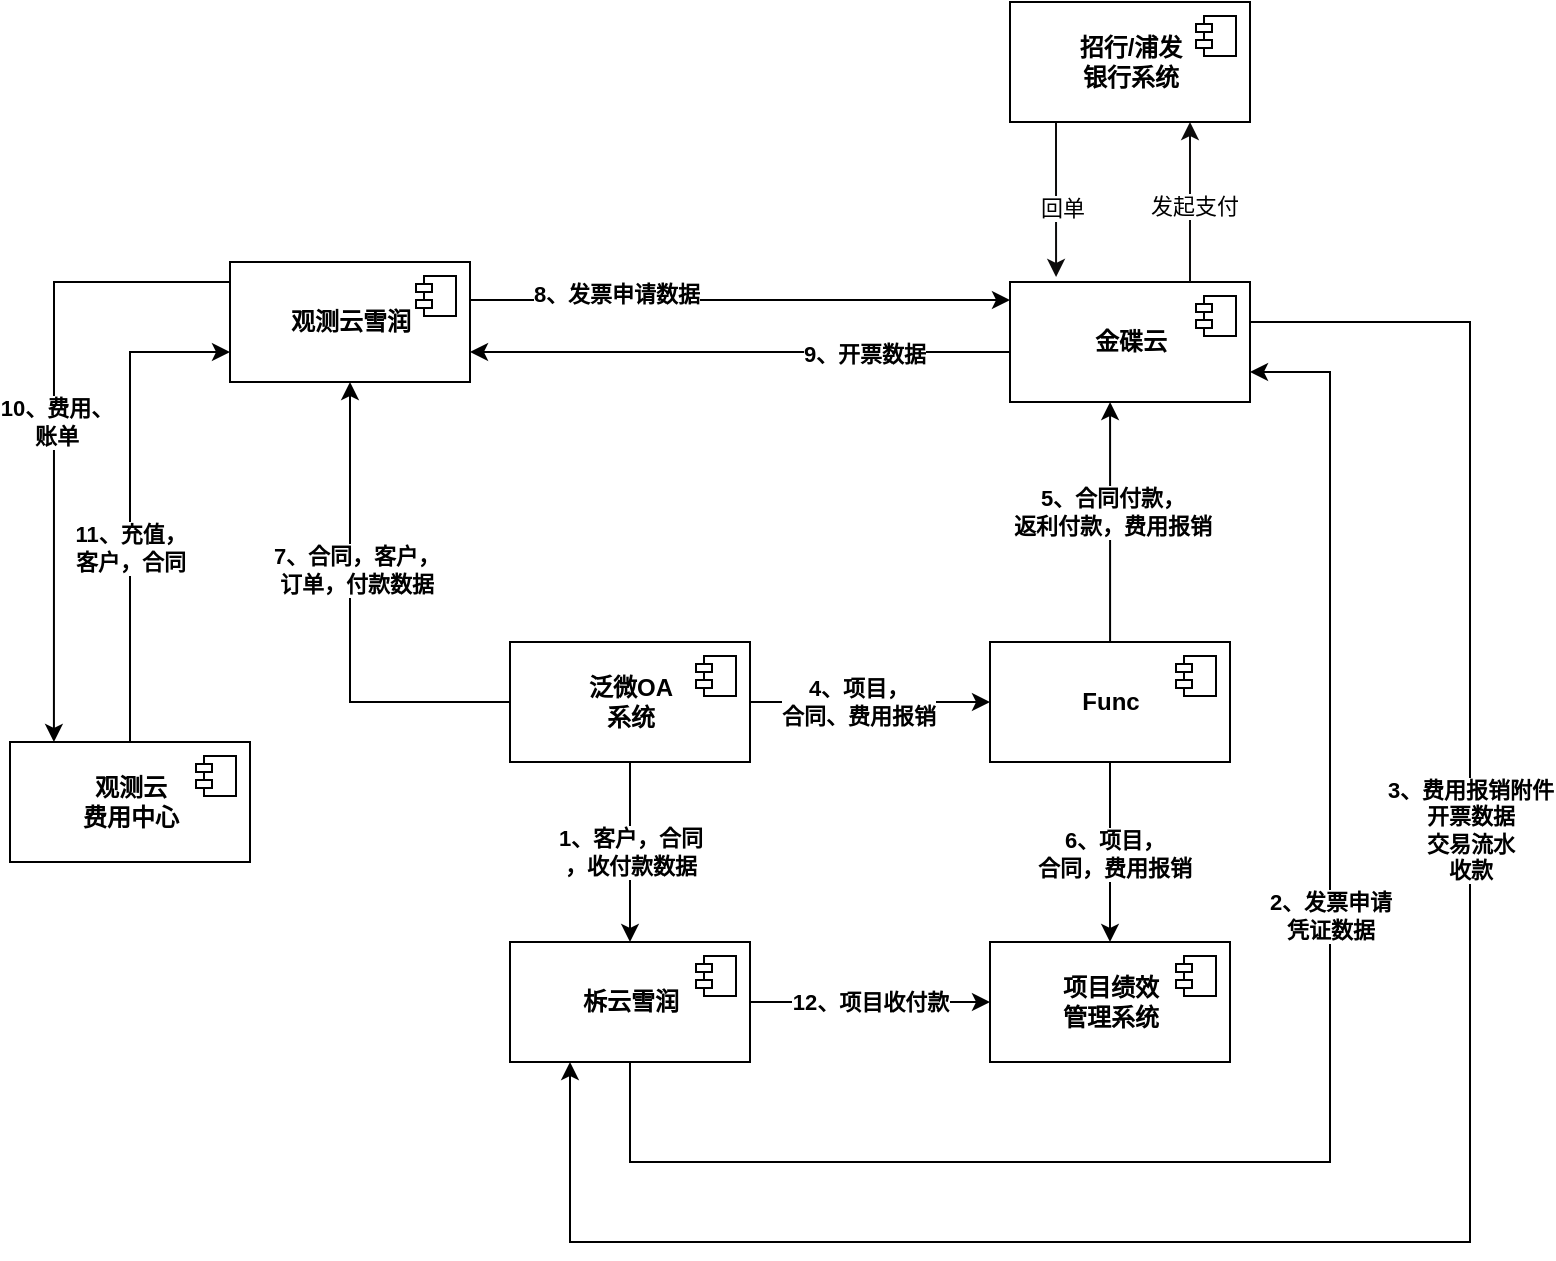 <mxfile version="21.1.8" type="github" pages="4">
  <diagram id="Sbrhr5Nw-g5cpGmvwB3p" name="业务系统关系图">
    <mxGraphModel dx="1194" dy="766" grid="1" gridSize="10" guides="1" tooltips="1" connect="1" arrows="1" fold="1" page="1" pageScale="1" pageWidth="827" pageHeight="1169" math="0" shadow="0">
      <root>
        <mxCell id="0" />
        <mxCell id="1" parent="0" />
        <mxCell id="gfrltF1nbwiZupKbOsQj-58" value="1、客户，合同&lt;br style=&quot;border-color: var(--border-color);&quot;&gt;，收付款数据" style="edgeStyle=orthogonalEdgeStyle;rounded=0;orthogonalLoop=1;jettySize=auto;html=1;entryX=0.5;entryY=0;entryDx=0;entryDy=0;fontStyle=1" parent="1" source="gfrltF1nbwiZupKbOsQj-3" target="gfrltF1nbwiZupKbOsQj-25" edge="1">
          <mxGeometry relative="1" as="geometry">
            <mxPoint as="offset" />
          </mxGeometry>
        </mxCell>
        <mxCell id="gfrltF1nbwiZupKbOsQj-59" style="edgeStyle=orthogonalEdgeStyle;rounded=0;orthogonalLoop=1;jettySize=auto;html=1;entryX=0;entryY=0.5;entryDx=0;entryDy=0;fontStyle=1" parent="1" source="gfrltF1nbwiZupKbOsQj-3" target="gfrltF1nbwiZupKbOsQj-38" edge="1">
          <mxGeometry relative="1" as="geometry" />
        </mxCell>
        <mxCell id="gfrltF1nbwiZupKbOsQj-60" value="4、项目，&lt;br&gt;合同、费用报销" style="edgeLabel;html=1;align=center;verticalAlign=middle;resizable=0;points=[];fontStyle=1" parent="gfrltF1nbwiZupKbOsQj-59" vertex="1" connectable="0">
          <mxGeometry x="-0.345" y="1" relative="1" as="geometry">
            <mxPoint x="14" y="1" as="offset" />
          </mxGeometry>
        </mxCell>
        <mxCell id="gfrltF1nbwiZupKbOsQj-62" style="edgeStyle=orthogonalEdgeStyle;rounded=0;orthogonalLoop=1;jettySize=auto;html=1;fontStyle=1" parent="1" source="gfrltF1nbwiZupKbOsQj-3" target="gfrltF1nbwiZupKbOsQj-7" edge="1">
          <mxGeometry relative="1" as="geometry" />
        </mxCell>
        <mxCell id="gfrltF1nbwiZupKbOsQj-63" value="7、合同，客户，&lt;br&gt;订单，付款数据" style="edgeLabel;html=1;align=center;verticalAlign=middle;resizable=0;points=[];fontStyle=1" parent="gfrltF1nbwiZupKbOsQj-62" vertex="1" connectable="0">
          <mxGeometry x="0.215" y="-3" relative="1" as="geometry">
            <mxPoint as="offset" />
          </mxGeometry>
        </mxCell>
        <mxCell id="gfrltF1nbwiZupKbOsQj-3" value="泛微OA&lt;br&gt;系统" style="html=1;dropTarget=0;fontStyle=1" parent="1" vertex="1">
          <mxGeometry x="270" y="770" width="120" height="60" as="geometry" />
        </mxCell>
        <mxCell id="gfrltF1nbwiZupKbOsQj-4" value="" style="shape=module;jettyWidth=8;jettyHeight=4;fontStyle=1" parent="gfrltF1nbwiZupKbOsQj-3" vertex="1">
          <mxGeometry x="1" width="20" height="20" relative="1" as="geometry">
            <mxPoint x="-27" y="7" as="offset" />
          </mxGeometry>
        </mxCell>
        <mxCell id="gfrltF1nbwiZupKbOsQj-50" style="edgeStyle=orthogonalEdgeStyle;rounded=0;orthogonalLoop=1;jettySize=auto;html=1;entryX=0;entryY=0.15;entryDx=0;entryDy=0;entryPerimeter=0;fontStyle=1" parent="1" source="gfrltF1nbwiZupKbOsQj-7" target="gfrltF1nbwiZupKbOsQj-28" edge="1">
          <mxGeometry relative="1" as="geometry">
            <Array as="points">
              <mxPoint x="320" y="599" />
              <mxPoint x="320" y="599" />
            </Array>
          </mxGeometry>
        </mxCell>
        <mxCell id="gfrltF1nbwiZupKbOsQj-51" value="8、发票申请数据" style="edgeLabel;html=1;align=center;verticalAlign=middle;resizable=0;points=[];fontStyle=1" parent="gfrltF1nbwiZupKbOsQj-50" vertex="1" connectable="0">
          <mxGeometry x="-0.458" y="3" relative="1" as="geometry">
            <mxPoint as="offset" />
          </mxGeometry>
        </mxCell>
        <mxCell id="gfrltF1nbwiZupKbOsQj-77" style="edgeStyle=orthogonalEdgeStyle;rounded=0;orthogonalLoop=1;jettySize=auto;html=1;entryX=0.183;entryY=0;entryDx=0;entryDy=0;entryPerimeter=0;fontStyle=1" parent="1" source="gfrltF1nbwiZupKbOsQj-7" target="gfrltF1nbwiZupKbOsQj-21" edge="1">
          <mxGeometry relative="1" as="geometry">
            <Array as="points">
              <mxPoint x="42" y="590" />
            </Array>
          </mxGeometry>
        </mxCell>
        <mxCell id="gfrltF1nbwiZupKbOsQj-78" value="10、费用、&lt;br&gt;账单" style="edgeLabel;html=1;align=center;verticalAlign=middle;resizable=0;points=[];fontStyle=1" parent="gfrltF1nbwiZupKbOsQj-77" vertex="1" connectable="0">
          <mxGeometry x="-0.008" y="1" relative="1" as="geometry">
            <mxPoint as="offset" />
          </mxGeometry>
        </mxCell>
        <mxCell id="gfrltF1nbwiZupKbOsQj-7" value="观测云雪润" style="html=1;dropTarget=0;fontStyle=1" parent="1" vertex="1">
          <mxGeometry x="130" y="580" width="120" height="60" as="geometry" />
        </mxCell>
        <mxCell id="gfrltF1nbwiZupKbOsQj-8" value="" style="shape=module;jettyWidth=8;jettyHeight=4;fontStyle=1" parent="gfrltF1nbwiZupKbOsQj-7" vertex="1">
          <mxGeometry x="1" width="20" height="20" relative="1" as="geometry">
            <mxPoint x="-27" y="7" as="offset" />
          </mxGeometry>
        </mxCell>
        <mxCell id="gfrltF1nbwiZupKbOsQj-12" value="项目绩效&lt;br&gt;管理系统" style="html=1;dropTarget=0;fontStyle=1" parent="1" vertex="1">
          <mxGeometry x="510" y="920" width="120" height="60" as="geometry" />
        </mxCell>
        <mxCell id="gfrltF1nbwiZupKbOsQj-13" value="" style="shape=module;jettyWidth=8;jettyHeight=4;fontStyle=1" parent="gfrltF1nbwiZupKbOsQj-12" vertex="1">
          <mxGeometry x="1" width="20" height="20" relative="1" as="geometry">
            <mxPoint x="-27" y="7" as="offset" />
          </mxGeometry>
        </mxCell>
        <mxCell id="gfrltF1nbwiZupKbOsQj-75" style="edgeStyle=orthogonalEdgeStyle;rounded=0;orthogonalLoop=1;jettySize=auto;html=1;entryX=0;entryY=0.75;entryDx=0;entryDy=0;fontStyle=1" parent="1" source="gfrltF1nbwiZupKbOsQj-21" target="gfrltF1nbwiZupKbOsQj-7" edge="1">
          <mxGeometry relative="1" as="geometry" />
        </mxCell>
        <mxCell id="gfrltF1nbwiZupKbOsQj-76" value="11、充值，&lt;br&gt;客户，合同" style="edgeLabel;html=1;align=center;verticalAlign=middle;resizable=0;points=[];fontStyle=1" parent="gfrltF1nbwiZupKbOsQj-75" vertex="1" connectable="0">
          <mxGeometry x="-0.208" relative="1" as="geometry">
            <mxPoint as="offset" />
          </mxGeometry>
        </mxCell>
        <mxCell id="gfrltF1nbwiZupKbOsQj-21" value="观测云&lt;br&gt;费用中心" style="html=1;dropTarget=0;fontStyle=1" parent="1" vertex="1">
          <mxGeometry x="20" y="820" width="120" height="60" as="geometry" />
        </mxCell>
        <mxCell id="gfrltF1nbwiZupKbOsQj-22" value="" style="shape=module;jettyWidth=8;jettyHeight=4;fontStyle=1" parent="gfrltF1nbwiZupKbOsQj-21" vertex="1">
          <mxGeometry x="1" width="20" height="20" relative="1" as="geometry">
            <mxPoint x="-27" y="7" as="offset" />
          </mxGeometry>
        </mxCell>
        <mxCell id="gfrltF1nbwiZupKbOsQj-69" value="2、发票申请&lt;br style=&quot;border-color: var(--border-color);&quot;&gt;凭证数据" style="edgeStyle=orthogonalEdgeStyle;rounded=0;orthogonalLoop=1;jettySize=auto;html=1;entryX=1;entryY=0.75;entryDx=0;entryDy=0;fontStyle=1" parent="1" source="gfrltF1nbwiZupKbOsQj-25" target="gfrltF1nbwiZupKbOsQj-28" edge="1">
          <mxGeometry x="0.254" relative="1" as="geometry">
            <mxPoint x="700" y="760" as="targetPoint" />
            <Array as="points">
              <mxPoint x="330" y="1030" />
              <mxPoint x="680" y="1030" />
              <mxPoint x="680" y="635" />
            </Array>
            <mxPoint as="offset" />
          </mxGeometry>
        </mxCell>
        <mxCell id="gfrltF1nbwiZupKbOsQj-79" value="12、项目收付款" style="edgeStyle=orthogonalEdgeStyle;rounded=0;orthogonalLoop=1;jettySize=auto;html=1;entryX=0;entryY=0.5;entryDx=0;entryDy=0;fontStyle=1" parent="1" source="gfrltF1nbwiZupKbOsQj-25" target="gfrltF1nbwiZupKbOsQj-12" edge="1">
          <mxGeometry relative="1" as="geometry">
            <mxPoint x="460" y="940" as="targetPoint" />
            <mxPoint as="offset" />
          </mxGeometry>
        </mxCell>
        <mxCell id="gfrltF1nbwiZupKbOsQj-25" value="柝云雪润" style="html=1;dropTarget=0;fontStyle=1" parent="1" vertex="1">
          <mxGeometry x="270" y="920" width="120" height="60" as="geometry" />
        </mxCell>
        <mxCell id="gfrltF1nbwiZupKbOsQj-26" value="" style="shape=module;jettyWidth=8;jettyHeight=4;fontStyle=1" parent="gfrltF1nbwiZupKbOsQj-25" vertex="1">
          <mxGeometry x="1" width="20" height="20" relative="1" as="geometry">
            <mxPoint x="-27" y="7" as="offset" />
          </mxGeometry>
        </mxCell>
        <mxCell id="gfrltF1nbwiZupKbOsQj-55" value="3、费用报销附件&lt;br&gt;开票数据&lt;br&gt;交易流水&lt;br&gt;收款" style="edgeStyle=orthogonalEdgeStyle;rounded=0;orthogonalLoop=1;jettySize=auto;html=1;entryX=0.25;entryY=1;entryDx=0;entryDy=0;fontStyle=1" parent="1" source="gfrltF1nbwiZupKbOsQj-28" target="gfrltF1nbwiZupKbOsQj-25" edge="1">
          <mxGeometry x="-0.344" relative="1" as="geometry">
            <Array as="points">
              <mxPoint x="750" y="610" />
              <mxPoint x="750" y="1070" />
              <mxPoint x="300" y="1070" />
            </Array>
            <mxPoint as="offset" />
          </mxGeometry>
        </mxCell>
        <mxCell id="gfrltF1nbwiZupKbOsQj-65" style="edgeStyle=orthogonalEdgeStyle;rounded=0;orthogonalLoop=1;jettySize=auto;html=1;entryX=1;entryY=0.75;entryDx=0;entryDy=0;fontStyle=1" parent="1" source="gfrltF1nbwiZupKbOsQj-28" target="gfrltF1nbwiZupKbOsQj-7" edge="1">
          <mxGeometry relative="1" as="geometry">
            <Array as="points">
              <mxPoint x="450" y="625" />
              <mxPoint x="450" y="625" />
            </Array>
          </mxGeometry>
        </mxCell>
        <mxCell id="gfrltF1nbwiZupKbOsQj-66" value="9、开票数据" style="edgeLabel;html=1;align=center;verticalAlign=middle;resizable=0;points=[];fontStyle=1" parent="gfrltF1nbwiZupKbOsQj-65" vertex="1" connectable="0">
          <mxGeometry x="-0.455" y="1" relative="1" as="geometry">
            <mxPoint as="offset" />
          </mxGeometry>
        </mxCell>
        <mxCell id="gfrltF1nbwiZupKbOsQj-28" value="金碟云" style="html=1;dropTarget=0;fontStyle=1" parent="1" vertex="1">
          <mxGeometry x="520" y="590" width="120" height="60" as="geometry" />
        </mxCell>
        <mxCell id="gfrltF1nbwiZupKbOsQj-29" value="" style="shape=module;jettyWidth=8;jettyHeight=4;fontStyle=1" parent="gfrltF1nbwiZupKbOsQj-28" vertex="1">
          <mxGeometry x="1" width="20" height="20" relative="1" as="geometry">
            <mxPoint x="-27" y="7" as="offset" />
          </mxGeometry>
        </mxCell>
        <mxCell id="gfrltF1nbwiZupKbOsQj-43" style="edgeStyle=orthogonalEdgeStyle;rounded=0;orthogonalLoop=1;jettySize=auto;html=1;entryX=0.5;entryY=0;entryDx=0;entryDy=0;fontStyle=1" parent="1" source="gfrltF1nbwiZupKbOsQj-38" target="gfrltF1nbwiZupKbOsQj-12" edge="1">
          <mxGeometry relative="1" as="geometry" />
        </mxCell>
        <mxCell id="gfrltF1nbwiZupKbOsQj-53" value="6、项目，&lt;br&gt;合同，费用报销" style="edgeLabel;html=1;align=center;verticalAlign=middle;resizable=0;points=[];fontStyle=1" parent="gfrltF1nbwiZupKbOsQj-43" vertex="1" connectable="0">
          <mxGeometry x="0.013" y="2" relative="1" as="geometry">
            <mxPoint as="offset" />
          </mxGeometry>
        </mxCell>
        <mxCell id="gfrltF1nbwiZupKbOsQj-47" style="edgeStyle=orthogonalEdgeStyle;rounded=0;orthogonalLoop=1;jettySize=auto;html=1;entryX=0.417;entryY=1;entryDx=0;entryDy=0;entryPerimeter=0;fontStyle=1" parent="1" source="gfrltF1nbwiZupKbOsQj-38" target="gfrltF1nbwiZupKbOsQj-28" edge="1">
          <mxGeometry relative="1" as="geometry" />
        </mxCell>
        <mxCell id="gfrltF1nbwiZupKbOsQj-52" value="5、合同付款，&lt;br style=&quot;border-color: var(--border-color);&quot;&gt;返利付款，费用报销" style="edgeLabel;html=1;align=center;verticalAlign=middle;resizable=0;points=[];fontStyle=1" parent="gfrltF1nbwiZupKbOsQj-47" vertex="1" connectable="0">
          <mxGeometry x="0.083" y="-1" relative="1" as="geometry">
            <mxPoint as="offset" />
          </mxGeometry>
        </mxCell>
        <mxCell id="gfrltF1nbwiZupKbOsQj-38" value="Func" style="html=1;dropTarget=0;fontStyle=1" parent="1" vertex="1">
          <mxGeometry x="510" y="770" width="120" height="60" as="geometry" />
        </mxCell>
        <mxCell id="gfrltF1nbwiZupKbOsQj-39" value="" style="shape=module;jettyWidth=8;jettyHeight=4;fontStyle=1" parent="gfrltF1nbwiZupKbOsQj-38" vertex="1">
          <mxGeometry x="1" width="20" height="20" relative="1" as="geometry">
            <mxPoint x="-27" y="7" as="offset" />
          </mxGeometry>
        </mxCell>
        <mxCell id="AwlXjkJ02ZRVV_FXRAC5-1" style="edgeStyle=orthogonalEdgeStyle;rounded=0;orthogonalLoop=1;jettySize=auto;html=1;entryX=0.75;entryY=1;entryDx=0;entryDy=0;strokeColor=#0d0c0c;" parent="1" target="AwlXjkJ02ZRVV_FXRAC5-5" edge="1">
          <mxGeometry relative="1" as="geometry">
            <mxPoint x="610" y="590" as="sourcePoint" />
            <Array as="points">
              <mxPoint x="610" y="570" />
              <mxPoint x="610" y="570" />
            </Array>
          </mxGeometry>
        </mxCell>
        <mxCell id="AwlXjkJ02ZRVV_FXRAC5-2" value="发起支付" style="edgeLabel;html=1;align=center;verticalAlign=middle;resizable=0;points=[];" parent="AwlXjkJ02ZRVV_FXRAC5-1" vertex="1" connectable="0">
          <mxGeometry x="-0.013" y="-2" relative="1" as="geometry">
            <mxPoint y="1" as="offset" />
          </mxGeometry>
        </mxCell>
        <mxCell id="AwlXjkJ02ZRVV_FXRAC5-3" style="edgeStyle=orthogonalEdgeStyle;rounded=0;orthogonalLoop=1;jettySize=auto;html=1;entryX=0.192;entryY=-0.042;entryDx=0;entryDy=0;entryPerimeter=0;strokeColor=#0d0c0c;" parent="1" source="AwlXjkJ02ZRVV_FXRAC5-5" edge="1">
          <mxGeometry relative="1" as="geometry">
            <mxPoint x="543.04" y="587.48" as="targetPoint" />
            <Array as="points">
              <mxPoint x="543" y="530" />
              <mxPoint x="543" y="530" />
            </Array>
          </mxGeometry>
        </mxCell>
        <mxCell id="AwlXjkJ02ZRVV_FXRAC5-4" value="回单" style="edgeLabel;html=1;align=center;verticalAlign=middle;resizable=0;points=[];" parent="AwlXjkJ02ZRVV_FXRAC5-3" vertex="1" connectable="0">
          <mxGeometry x="0.097" y="3" relative="1" as="geometry">
            <mxPoint as="offset" />
          </mxGeometry>
        </mxCell>
        <mxCell id="AwlXjkJ02ZRVV_FXRAC5-5" value="招行/浦发&lt;br&gt;银行系统" style="html=1;dropTarget=0;fontStyle=1" parent="1" vertex="1">
          <mxGeometry x="520" y="450" width="120" height="60" as="geometry" />
        </mxCell>
        <mxCell id="AwlXjkJ02ZRVV_FXRAC5-6" value="" style="shape=module;jettyWidth=8;jettyHeight=4;fontStyle=1" parent="AwlXjkJ02ZRVV_FXRAC5-5" vertex="1">
          <mxGeometry x="1" width="20" height="20" relative="1" as="geometry">
            <mxPoint x="-27" y="7" as="offset" />
          </mxGeometry>
        </mxCell>
      </root>
    </mxGraphModel>
  </diagram>
  <diagram id="RekLqDpdueaDYlFNKOkR" name="业务系统关系图 for 易快报">
    <mxGraphModel dx="1194" dy="766" grid="0" gridSize="10" guides="1" tooltips="1" connect="1" arrows="1" fold="1" page="1" pageScale="1" pageWidth="827" pageHeight="1169" math="0" shadow="0">
      <root>
        <mxCell id="0" />
        <mxCell id="1" parent="0" />
        <mxCell id="MaRUkpY6ufb2W53Hvzgl-1" value="1、客户，合同&lt;br&gt;，收付款数据" style="edgeStyle=orthogonalEdgeStyle;rounded=0;orthogonalLoop=1;jettySize=auto;html=1;entryX=0.25;entryY=0;entryDx=0;entryDy=0;fontStyle=1" parent="1" source="MaRUkpY6ufb2W53Hvzgl-6" target="MaRUkpY6ufb2W53Hvzgl-22" edge="1">
          <mxGeometry x="0.25" y="-10" relative="1" as="geometry">
            <mxPoint as="offset" />
            <Array as="points">
              <mxPoint x="300" y="860" />
              <mxPoint x="300" y="860" />
            </Array>
          </mxGeometry>
        </mxCell>
        <mxCell id="MaRUkpY6ufb2W53Hvzgl-2" style="edgeStyle=orthogonalEdgeStyle;rounded=0;orthogonalLoop=1;jettySize=auto;html=1;entryX=0;entryY=0.5;entryDx=0;entryDy=0;fontStyle=1" parent="1" source="MaRUkpY6ufb2W53Hvzgl-6" target="MaRUkpY6ufb2W53Hvzgl-33" edge="1">
          <mxGeometry relative="1" as="geometry" />
        </mxCell>
        <mxCell id="MaRUkpY6ufb2W53Hvzgl-4" style="edgeStyle=orthogonalEdgeStyle;rounded=0;orthogonalLoop=1;jettySize=auto;html=1;fontStyle=1" parent="1" source="MaRUkpY6ufb2W53Hvzgl-6" target="MaRUkpY6ufb2W53Hvzgl-12" edge="1">
          <mxGeometry relative="1" as="geometry">
            <Array as="points">
              <mxPoint x="190" y="770" />
            </Array>
          </mxGeometry>
        </mxCell>
        <mxCell id="MaRUkpY6ufb2W53Hvzgl-5" value="7、合同，客户，&lt;br&gt;订单，付款数据" style="edgeLabel;html=1;align=center;verticalAlign=middle;resizable=0;points=[];fontStyle=1" parent="MaRUkpY6ufb2W53Hvzgl-4" vertex="1" connectable="0">
          <mxGeometry x="0.215" y="-3" relative="1" as="geometry">
            <mxPoint as="offset" />
          </mxGeometry>
        </mxCell>
        <mxCell id="Rw6a6zZw99ddmd18652P-1" style="edgeStyle=orthogonalEdgeStyle;rounded=0;orthogonalLoop=1;jettySize=auto;html=1;entryX=0;entryY=0.75;entryDx=0;entryDy=0;strokeColor=#ee2020;strokeWidth=2;" parent="1" source="MaRUkpY6ufb2W53Hvzgl-6" target="MaRUkpY6ufb2W53Hvzgl-33" edge="1">
          <mxGeometry relative="1" as="geometry">
            <Array as="points">
              <mxPoint x="410" y="785" />
              <mxPoint x="410" y="785" />
            </Array>
          </mxGeometry>
        </mxCell>
        <mxCell id="MaRUkpY6ufb2W53Hvzgl-6" value="泛微OA&lt;br&gt;系统" style="html=1;dropTarget=0;fontStyle=1" parent="1" vertex="1">
          <mxGeometry x="250" y="740" width="120" height="60" as="geometry" />
        </mxCell>
        <mxCell id="MaRUkpY6ufb2W53Hvzgl-7" value="" style="shape=module;jettyWidth=8;jettyHeight=4;fontStyle=1" parent="MaRUkpY6ufb2W53Hvzgl-6" vertex="1">
          <mxGeometry x="1" width="20" height="20" relative="1" as="geometry">
            <mxPoint x="-27" y="7" as="offset" />
          </mxGeometry>
        </mxCell>
        <mxCell id="MaRUkpY6ufb2W53Hvzgl-8" style="edgeStyle=orthogonalEdgeStyle;rounded=0;orthogonalLoop=1;jettySize=auto;html=1;entryX=0;entryY=0.15;entryDx=0;entryDy=0;entryPerimeter=0;fontStyle=1" parent="1" source="MaRUkpY6ufb2W53Hvzgl-12" target="MaRUkpY6ufb2W53Hvzgl-27" edge="1">
          <mxGeometry relative="1" as="geometry">
            <Array as="points">
              <mxPoint x="320" y="599" />
              <mxPoint x="320" y="599" />
            </Array>
          </mxGeometry>
        </mxCell>
        <mxCell id="MaRUkpY6ufb2W53Hvzgl-9" value="8、发票申请数据" style="edgeLabel;html=1;align=center;verticalAlign=middle;resizable=0;points=[];fontStyle=1" parent="MaRUkpY6ufb2W53Hvzgl-8" vertex="1" connectable="0">
          <mxGeometry x="-0.458" y="3" relative="1" as="geometry">
            <mxPoint as="offset" />
          </mxGeometry>
        </mxCell>
        <mxCell id="MaRUkpY6ufb2W53Hvzgl-10" style="edgeStyle=orthogonalEdgeStyle;rounded=0;orthogonalLoop=1;jettySize=auto;html=1;entryX=0.183;entryY=0;entryDx=0;entryDy=0;entryPerimeter=0;fontStyle=1" parent="1" source="MaRUkpY6ufb2W53Hvzgl-12" target="MaRUkpY6ufb2W53Hvzgl-18" edge="1">
          <mxGeometry relative="1" as="geometry">
            <Array as="points">
              <mxPoint x="42" y="590" />
            </Array>
          </mxGeometry>
        </mxCell>
        <mxCell id="MaRUkpY6ufb2W53Hvzgl-11" value="10、费用、&lt;br&gt;账单" style="edgeLabel;html=1;align=center;verticalAlign=middle;resizable=0;points=[];fontStyle=1" parent="MaRUkpY6ufb2W53Hvzgl-10" vertex="1" connectable="0">
          <mxGeometry x="-0.008" y="1" relative="1" as="geometry">
            <mxPoint as="offset" />
          </mxGeometry>
        </mxCell>
        <mxCell id="MaRUkpY6ufb2W53Hvzgl-12" value="观测云雪润" style="html=1;dropTarget=0;fontStyle=1" parent="1" vertex="1">
          <mxGeometry x="130" y="580" width="120" height="60" as="geometry" />
        </mxCell>
        <mxCell id="MaRUkpY6ufb2W53Hvzgl-13" value="" style="shape=module;jettyWidth=8;jettyHeight=4;fontStyle=1" parent="MaRUkpY6ufb2W53Hvzgl-12" vertex="1">
          <mxGeometry x="1" width="20" height="20" relative="1" as="geometry">
            <mxPoint x="-27" y="7" as="offset" />
          </mxGeometry>
        </mxCell>
        <mxCell id="MaRUkpY6ufb2W53Hvzgl-14" value="项目绩效&lt;br&gt;管理系统" style="html=1;dropTarget=0;fontStyle=1" parent="1" vertex="1">
          <mxGeometry x="510" y="1030" width="120" height="60" as="geometry" />
        </mxCell>
        <mxCell id="MaRUkpY6ufb2W53Hvzgl-15" value="" style="shape=module;jettyWidth=8;jettyHeight=4;fontStyle=1" parent="MaRUkpY6ufb2W53Hvzgl-14" vertex="1">
          <mxGeometry x="1" width="20" height="20" relative="1" as="geometry">
            <mxPoint x="-27" y="7" as="offset" />
          </mxGeometry>
        </mxCell>
        <mxCell id="MaRUkpY6ufb2W53Hvzgl-16" style="edgeStyle=orthogonalEdgeStyle;rounded=0;orthogonalLoop=1;jettySize=auto;html=1;entryX=0;entryY=0.75;entryDx=0;entryDy=0;fontStyle=1" parent="1" source="MaRUkpY6ufb2W53Hvzgl-18" target="MaRUkpY6ufb2W53Hvzgl-12" edge="1">
          <mxGeometry relative="1" as="geometry" />
        </mxCell>
        <mxCell id="MaRUkpY6ufb2W53Hvzgl-17" value="11、充值，&lt;br&gt;客户，合同" style="edgeLabel;html=1;align=center;verticalAlign=middle;resizable=0;points=[];fontStyle=1" parent="MaRUkpY6ufb2W53Hvzgl-16" vertex="1" connectable="0">
          <mxGeometry x="-0.208" relative="1" as="geometry">
            <mxPoint as="offset" />
          </mxGeometry>
        </mxCell>
        <mxCell id="MaRUkpY6ufb2W53Hvzgl-18" value="观测云&lt;br&gt;费用中心" style="html=1;dropTarget=0;fontStyle=1" parent="1" vertex="1">
          <mxGeometry x="20" y="820" width="120" height="60" as="geometry" />
        </mxCell>
        <mxCell id="MaRUkpY6ufb2W53Hvzgl-19" value="" style="shape=module;jettyWidth=8;jettyHeight=4;fontStyle=1" parent="MaRUkpY6ufb2W53Hvzgl-18" vertex="1">
          <mxGeometry x="1" width="20" height="20" relative="1" as="geometry">
            <mxPoint x="-27" y="7" as="offset" />
          </mxGeometry>
        </mxCell>
        <mxCell id="MaRUkpY6ufb2W53Hvzgl-20" value="2、发票申请&lt;br style=&quot;border-color: var(--border-color);&quot;&gt;凭证数据" style="edgeStyle=orthogonalEdgeStyle;rounded=0;orthogonalLoop=1;jettySize=auto;html=1;entryX=1;entryY=0.75;entryDx=0;entryDy=0;fontStyle=1" parent="1" source="MaRUkpY6ufb2W53Hvzgl-22" target="MaRUkpY6ufb2W53Hvzgl-27" edge="1">
          <mxGeometry x="0.175" relative="1" as="geometry">
            <mxPoint x="700" y="760" as="targetPoint" />
            <Array as="points">
              <mxPoint x="330" y="1110" />
              <mxPoint x="680" y="1110" />
              <mxPoint x="680" y="635" />
            </Array>
            <mxPoint as="offset" />
          </mxGeometry>
        </mxCell>
        <mxCell id="MaRUkpY6ufb2W53Hvzgl-21" value="12、项目收付款" style="edgeStyle=orthogonalEdgeStyle;rounded=0;orthogonalLoop=1;jettySize=auto;html=1;entryX=0;entryY=0.5;entryDx=0;entryDy=0;fontStyle=1" parent="1" source="MaRUkpY6ufb2W53Hvzgl-22" target="MaRUkpY6ufb2W53Hvzgl-14" edge="1">
          <mxGeometry relative="1" as="geometry">
            <mxPoint x="460" y="1050" as="targetPoint" />
            <mxPoint as="offset" />
          </mxGeometry>
        </mxCell>
        <mxCell id="MaRUkpY6ufb2W53Hvzgl-22" value="柝云雪润" style="html=1;dropTarget=0;fontStyle=1" parent="1" vertex="1">
          <mxGeometry x="270" y="1030" width="120" height="60" as="geometry" />
        </mxCell>
        <mxCell id="MaRUkpY6ufb2W53Hvzgl-23" value="" style="shape=module;jettyWidth=8;jettyHeight=4;fontStyle=1" parent="MaRUkpY6ufb2W53Hvzgl-22" vertex="1">
          <mxGeometry x="1" width="20" height="20" relative="1" as="geometry">
            <mxPoint x="-27" y="7" as="offset" />
          </mxGeometry>
        </mxCell>
        <mxCell id="MaRUkpY6ufb2W53Hvzgl-24" value="3、费用报销附件&lt;br&gt;开票数据&lt;br&gt;交易流水&lt;br&gt;收款" style="edgeStyle=orthogonalEdgeStyle;rounded=0;orthogonalLoop=1;jettySize=auto;html=1;entryX=0.25;entryY=1;entryDx=0;entryDy=0;fontStyle=1" parent="1" source="MaRUkpY6ufb2W53Hvzgl-27" target="MaRUkpY6ufb2W53Hvzgl-22" edge="1">
          <mxGeometry x="-0.386" y="10" relative="1" as="geometry">
            <Array as="points">
              <mxPoint x="750" y="610" />
              <mxPoint x="750" y="1140" />
              <mxPoint x="300" y="1140" />
            </Array>
            <mxPoint as="offset" />
          </mxGeometry>
        </mxCell>
        <mxCell id="MaRUkpY6ufb2W53Hvzgl-25" style="edgeStyle=orthogonalEdgeStyle;rounded=0;orthogonalLoop=1;jettySize=auto;html=1;entryX=1;entryY=0.75;entryDx=0;entryDy=0;fontStyle=1" parent="1" source="MaRUkpY6ufb2W53Hvzgl-27" target="MaRUkpY6ufb2W53Hvzgl-12" edge="1">
          <mxGeometry relative="1" as="geometry">
            <Array as="points">
              <mxPoint x="450" y="625" />
              <mxPoint x="450" y="625" />
            </Array>
          </mxGeometry>
        </mxCell>
        <mxCell id="MaRUkpY6ufb2W53Hvzgl-26" value="9、开票数据" style="edgeLabel;html=1;align=center;verticalAlign=middle;resizable=0;points=[];fontStyle=1" parent="MaRUkpY6ufb2W53Hvzgl-25" vertex="1" connectable="0">
          <mxGeometry x="-0.455" y="1" relative="1" as="geometry">
            <mxPoint as="offset" />
          </mxGeometry>
        </mxCell>
        <mxCell id="h3ziWsb5oSlfW6Fxrw6K-5" style="edgeStyle=orthogonalEdgeStyle;rounded=0;orthogonalLoop=1;jettySize=auto;html=1;entryX=0.75;entryY=1;entryDx=0;entryDy=0;strokeColor=#0d0c0c;" parent="1" source="MaRUkpY6ufb2W53Hvzgl-27" target="h3ziWsb5oSlfW6Fxrw6K-1" edge="1">
          <mxGeometry relative="1" as="geometry">
            <Array as="points">
              <mxPoint x="610" y="570" />
              <mxPoint x="610" y="570" />
            </Array>
          </mxGeometry>
        </mxCell>
        <mxCell id="h3ziWsb5oSlfW6Fxrw6K-7" value="合同付款，返利&lt;br&gt;支付" style="edgeLabel;html=1;align=center;verticalAlign=middle;resizable=0;points=[];fontStyle=1" parent="h3ziWsb5oSlfW6Fxrw6K-5" vertex="1" connectable="0">
          <mxGeometry x="-0.013" y="-2" relative="1" as="geometry">
            <mxPoint y="1" as="offset" />
          </mxGeometry>
        </mxCell>
        <mxCell id="MaRUkpY6ufb2W53Hvzgl-27" value="金碟云" style="html=1;dropTarget=0;fontStyle=1" parent="1" vertex="1">
          <mxGeometry x="520" y="590" width="120" height="60" as="geometry" />
        </mxCell>
        <mxCell id="MaRUkpY6ufb2W53Hvzgl-28" value="" style="shape=module;jettyWidth=8;jettyHeight=4;fontStyle=1" parent="MaRUkpY6ufb2W53Hvzgl-27" vertex="1">
          <mxGeometry x="1" width="20" height="20" relative="1" as="geometry">
            <mxPoint x="-27" y="7" as="offset" />
          </mxGeometry>
        </mxCell>
        <mxCell id="MaRUkpY6ufb2W53Hvzgl-29" style="edgeStyle=orthogonalEdgeStyle;rounded=0;orthogonalLoop=1;jettySize=auto;html=1;fontStyle=1" parent="1" source="MaRUkpY6ufb2W53Hvzgl-33" edge="1">
          <mxGeometry relative="1" as="geometry">
            <mxPoint x="610" y="1030" as="targetPoint" />
            <Array as="points">
              <mxPoint x="610" y="1030" />
            </Array>
          </mxGeometry>
        </mxCell>
        <mxCell id="MaRUkpY6ufb2W53Hvzgl-30" value="6、项目，&lt;br&gt;合同" style="edgeLabel;html=1;align=center;verticalAlign=middle;resizable=0;points=[];fontStyle=1" parent="MaRUkpY6ufb2W53Hvzgl-29" vertex="1" connectable="0">
          <mxGeometry x="0.013" y="2" relative="1" as="geometry">
            <mxPoint y="-6" as="offset" />
          </mxGeometry>
        </mxCell>
        <mxCell id="MaRUkpY6ufb2W53Hvzgl-31" style="edgeStyle=orthogonalEdgeStyle;rounded=0;orthogonalLoop=1;jettySize=auto;html=1;entryX=0.75;entryY=1;entryDx=0;entryDy=0;fontStyle=1" parent="1" source="MaRUkpY6ufb2W53Hvzgl-33" target="MaRUkpY6ufb2W53Hvzgl-27" edge="1">
          <mxGeometry relative="1" as="geometry">
            <Array as="points">
              <mxPoint x="610" y="720" />
              <mxPoint x="610" y="720" />
            </Array>
          </mxGeometry>
        </mxCell>
        <mxCell id="MaRUkpY6ufb2W53Hvzgl-32" value="5、合同付款，&lt;br&gt;返利付款" style="edgeLabel;html=1;align=center;verticalAlign=middle;resizable=0;points=[];fontStyle=1" parent="MaRUkpY6ufb2W53Hvzgl-31" vertex="1" connectable="0">
          <mxGeometry x="0.083" y="-1" relative="1" as="geometry">
            <mxPoint x="25" as="offset" />
          </mxGeometry>
        </mxCell>
        <mxCell id="MaRUkpY6ufb2W53Hvzgl-40" style="edgeStyle=orthogonalEdgeStyle;rounded=0;orthogonalLoop=1;jettySize=auto;html=1;entryX=0.25;entryY=1;entryDx=0;entryDy=0;strokeColor=#d85555;strokeWidth=2;" parent="1" source="MaRUkpY6ufb2W53Hvzgl-33" target="MaRUkpY6ufb2W53Hvzgl-27" edge="1">
          <mxGeometry relative="1" as="geometry">
            <Array as="points">
              <mxPoint x="550" y="740" />
              <mxPoint x="550" y="740" />
            </Array>
          </mxGeometry>
        </mxCell>
        <mxCell id="GeOUYZx6HytD-ZV2nSTY-16" value="费用报销" style="edgeLabel;html=1;align=center;verticalAlign=middle;resizable=0;points=[];" parent="MaRUkpY6ufb2W53Hvzgl-40" vertex="1" connectable="0">
          <mxGeometry x="0.056" y="-2" relative="1" as="geometry">
            <mxPoint y="1" as="offset" />
          </mxGeometry>
        </mxCell>
        <mxCell id="MaRUkpY6ufb2W53Hvzgl-42" style="edgeStyle=orthogonalEdgeStyle;rounded=0;orthogonalLoop=1;jettySize=auto;html=1;strokeColor=#d85555;strokeWidth=2;" parent="1" source="MaRUkpY6ufb2W53Hvzgl-33" edge="1">
          <mxGeometry relative="1" as="geometry">
            <mxPoint x="570" y="1030" as="targetPoint" />
            <Array as="points">
              <mxPoint x="570" y="1030" />
            </Array>
          </mxGeometry>
        </mxCell>
        <mxCell id="GeOUYZx6HytD-ZV2nSTY-13" style="edgeStyle=orthogonalEdgeStyle;rounded=0;orthogonalLoop=1;jettySize=auto;html=1;entryX=1;entryY=0.5;entryDx=0;entryDy=0;strokeColor=#ee2020;strokeWidth=2;" parent="1" source="MaRUkpY6ufb2W53Hvzgl-33" target="MaRUkpY6ufb2W53Hvzgl-35" edge="1">
          <mxGeometry relative="1" as="geometry">
            <Array as="points">
              <mxPoint x="520" y="890" />
            </Array>
          </mxGeometry>
        </mxCell>
        <mxCell id="GeOUYZx6HytD-ZV2nSTY-14" value="&lt;font style=&quot;font-size: 10px;&quot;&gt;客户、&lt;br&gt;合同&lt;br&gt;&lt;/font&gt;" style="edgeLabel;html=1;align=center;verticalAlign=middle;resizable=0;points=[];fontStyle=0;fontSize=6;" parent="GeOUYZx6HytD-ZV2nSTY-13" vertex="1" connectable="0">
          <mxGeometry x="-0.314" y="2" relative="1" as="geometry">
            <mxPoint x="4" y="-1" as="offset" />
          </mxGeometry>
        </mxCell>
        <mxCell id="MaRUkpY6ufb2W53Hvzgl-33" value="Func" style="html=1;dropTarget=0;fontStyle=1" parent="1" vertex="1">
          <mxGeometry x="510" y="740" width="120" height="60" as="geometry" />
        </mxCell>
        <mxCell id="MaRUkpY6ufb2W53Hvzgl-34" value="" style="shape=module;jettyWidth=8;jettyHeight=4;fontStyle=1" parent="MaRUkpY6ufb2W53Hvzgl-33" vertex="1">
          <mxGeometry x="1" width="20" height="20" relative="1" as="geometry">
            <mxPoint x="-27" y="7" as="offset" />
          </mxGeometry>
        </mxCell>
        <mxCell id="GeOUYZx6HytD-ZV2nSTY-2" style="edgeStyle=orthogonalEdgeStyle;rounded=0;orthogonalLoop=1;jettySize=auto;html=1;entryX=0;entryY=0.75;entryDx=0;entryDy=0;strokeColor=#ee2020;strokeWidth=2;" parent="1" source="MaRUkpY6ufb2W53Hvzgl-35" target="h3ziWsb5oSlfW6Fxrw6K-1" edge="1">
          <mxGeometry relative="1" as="geometry">
            <Array as="points">
              <mxPoint x="490" y="495" />
            </Array>
          </mxGeometry>
        </mxCell>
        <mxCell id="GeOUYZx6HytD-ZV2nSTY-3" value="费用报销&lt;br&gt;支付" style="edgeLabel;html=1;align=center;verticalAlign=middle;resizable=0;points=[];" parent="GeOUYZx6HytD-ZV2nSTY-2" vertex="1" connectable="0">
          <mxGeometry x="0.588" y="1" relative="1" as="geometry">
            <mxPoint y="1" as="offset" />
          </mxGeometry>
        </mxCell>
        <mxCell id="HDbso3Jdco62KuatuuGl-1" style="edgeStyle=orthogonalEdgeStyle;rounded=0;orthogonalLoop=1;jettySize=auto;html=1;entryX=0.308;entryY=0.992;entryDx=0;entryDy=0;entryPerimeter=0;strokeColor=#ee2020;strokeWidth=2;fontSize=10;" parent="1" source="MaRUkpY6ufb2W53Hvzgl-35" target="MaRUkpY6ufb2W53Hvzgl-33" edge="1">
          <mxGeometry relative="1" as="geometry">
            <Array as="points">
              <mxPoint x="547" y="913" />
            </Array>
          </mxGeometry>
        </mxCell>
        <mxCell id="MaRUkpY6ufb2W53Hvzgl-35" value="易快报" style="html=1;dropTarget=0;fontStyle=1;fillColor=#b4a7a7;" parent="1" vertex="1">
          <mxGeometry x="380" y="860" width="120" height="60" as="geometry" />
        </mxCell>
        <mxCell id="MaRUkpY6ufb2W53Hvzgl-36" value="" style="shape=module;jettyWidth=8;jettyHeight=4;fontStyle=1" parent="MaRUkpY6ufb2W53Hvzgl-35" vertex="1">
          <mxGeometry x="1" width="20" height="20" relative="1" as="geometry">
            <mxPoint x="-27" y="7" as="offset" />
          </mxGeometry>
        </mxCell>
        <mxCell id="h3ziWsb5oSlfW6Fxrw6K-6" style="edgeStyle=orthogonalEdgeStyle;rounded=0;orthogonalLoop=1;jettySize=auto;html=1;entryX=0.192;entryY=-0.042;entryDx=0;entryDy=0;entryPerimeter=0;strokeColor=#0d0c0c;" parent="1" source="h3ziWsb5oSlfW6Fxrw6K-1" target="MaRUkpY6ufb2W53Hvzgl-27" edge="1">
          <mxGeometry relative="1" as="geometry">
            <Array as="points">
              <mxPoint x="543" y="530" />
              <mxPoint x="543" y="530" />
            </Array>
          </mxGeometry>
        </mxCell>
        <mxCell id="h3ziWsb5oSlfW6Fxrw6K-8" value="回单" style="edgeLabel;html=1;align=center;verticalAlign=middle;resizable=0;points=[];fontStyle=1" parent="h3ziWsb5oSlfW6Fxrw6K-6" vertex="1" connectable="0">
          <mxGeometry x="0.097" y="3" relative="1" as="geometry">
            <mxPoint as="offset" />
          </mxGeometry>
        </mxCell>
        <mxCell id="GeOUYZx6HytD-ZV2nSTY-5" style="edgeStyle=orthogonalEdgeStyle;rounded=0;orthogonalLoop=1;jettySize=auto;html=1;entryX=0.083;entryY=0;entryDx=0;entryDy=0;entryPerimeter=0;strokeColor=#ee2020;strokeWidth=2;" parent="1" source="h3ziWsb5oSlfW6Fxrw6K-1" target="MaRUkpY6ufb2W53Hvzgl-35" edge="1">
          <mxGeometry relative="1" as="geometry" />
        </mxCell>
        <mxCell id="GeOUYZx6HytD-ZV2nSTY-6" value="回单" style="edgeLabel;html=1;align=center;verticalAlign=middle;resizable=0;points=[];" parent="GeOUYZx6HytD-ZV2nSTY-5" vertex="1" connectable="0">
          <mxGeometry x="-0.296" y="2" relative="1" as="geometry">
            <mxPoint as="offset" />
          </mxGeometry>
        </mxCell>
        <mxCell id="h3ziWsb5oSlfW6Fxrw6K-1" value="招行/浦发&lt;br&gt;银行系统" style="html=1;dropTarget=0;fontStyle=1" parent="1" vertex="1">
          <mxGeometry x="520" y="450" width="120" height="60" as="geometry" />
        </mxCell>
        <mxCell id="h3ziWsb5oSlfW6Fxrw6K-2" value="" style="shape=module;jettyWidth=8;jettyHeight=4;fontStyle=1" parent="h3ziWsb5oSlfW6Fxrw6K-1" vertex="1">
          <mxGeometry x="1" width="20" height="20" relative="1" as="geometry">
            <mxPoint x="-27" y="7" as="offset" />
          </mxGeometry>
        </mxCell>
        <mxCell id="n591HE8uislgsPNXced_-1" value="4、客户，合同，&lt;br&gt;项目、费用报销" style="edgeLabel;html=1;align=center;verticalAlign=middle;resizable=0;points=[];fontStyle=1" parent="1" vertex="1" connectable="0">
          <mxGeometry x="440" y="778" as="geometry" />
        </mxCell>
        <mxCell id="HDbso3Jdco62KuatuuGl-2" value="费用报销" style="edgeLabel;html=1;align=center;verticalAlign=middle;resizable=0;points=[];" parent="1" vertex="1" connectable="0">
          <mxGeometry x="557" y="880" as="geometry" />
        </mxCell>
      </root>
    </mxGraphModel>
  </diagram>
  <diagram id="vcRu5etwNJMuDy9O58RU" name="费用中心关系图">
    <mxGraphModel dx="1194" dy="766" grid="1" gridSize="10" guides="1" tooltips="1" connect="1" arrows="1" fold="1" page="1" pageScale="1" pageWidth="827" pageHeight="1169" math="0" shadow="0">
      <root>
        <mxCell id="0" />
        <mxCell id="1" parent="0" />
        <mxCell id="OfPlQTreFdCSa5hfuO4c-71" value="" style="rounded=0;whiteSpace=wrap;html=1;fillColor=#f5f5f5;fontColor=#333333;strokeColor=#666666;perimeterSpacing=1;strokeWidth=2;opacity=30;" vertex="1" parent="1">
          <mxGeometry x="150" y="260" width="330" height="220" as="geometry" />
        </mxCell>
        <mxCell id="OfPlQTreFdCSa5hfuO4c-8" style="edgeStyle=orthogonalEdgeStyle;rounded=0;orthogonalLoop=1;jettySize=auto;html=1;entryX=0;entryY=0.15;entryDx=0;entryDy=0;entryPerimeter=0;fontStyle=1" edge="1" parent="1" source="OfPlQTreFdCSa5hfuO4c-12" target="OfPlQTreFdCSa5hfuO4c-27">
          <mxGeometry relative="1" as="geometry">
            <Array as="points">
              <mxPoint x="380" y="569" />
              <mxPoint x="380" y="569" />
            </Array>
          </mxGeometry>
        </mxCell>
        <mxCell id="OfPlQTreFdCSa5hfuO4c-9" value="8、发票申请数据" style="edgeLabel;html=1;align=center;verticalAlign=middle;resizable=0;points=[];fontStyle=1" vertex="1" connectable="0" parent="OfPlQTreFdCSa5hfuO4c-8">
          <mxGeometry x="-0.458" y="3" relative="1" as="geometry">
            <mxPoint as="offset" />
          </mxGeometry>
        </mxCell>
        <mxCell id="OfPlQTreFdCSa5hfuO4c-10" style="edgeStyle=orthogonalEdgeStyle;rounded=0;orthogonalLoop=1;jettySize=auto;html=1;entryX=0;entryY=0.5;entryDx=0;entryDy=0;fontStyle=1" edge="1" parent="1" source="OfPlQTreFdCSa5hfuO4c-12" target="OfPlQTreFdCSa5hfuO4c-18">
          <mxGeometry relative="1" as="geometry">
            <Array as="points">
              <mxPoint x="110" y="590" />
              <mxPoint x="110" y="430" />
            </Array>
          </mxGeometry>
        </mxCell>
        <mxCell id="OfPlQTreFdCSa5hfuO4c-11" value="10、费用、&lt;br&gt;账单" style="edgeLabel;html=1;align=center;verticalAlign=middle;resizable=0;points=[];fontStyle=1" vertex="1" connectable="0" parent="OfPlQTreFdCSa5hfuO4c-10">
          <mxGeometry x="-0.008" y="1" relative="1" as="geometry">
            <mxPoint as="offset" />
          </mxGeometry>
        </mxCell>
        <mxCell id="OfPlQTreFdCSa5hfuO4c-12" value="观测云雪润" style="html=1;dropTarget=0;fontStyle=1" vertex="1" parent="1">
          <mxGeometry x="240" y="560" width="120" height="60" as="geometry" />
        </mxCell>
        <mxCell id="OfPlQTreFdCSa5hfuO4c-13" value="" style="shape=module;jettyWidth=8;jettyHeight=4;fontStyle=1" vertex="1" parent="OfPlQTreFdCSa5hfuO4c-12">
          <mxGeometry x="1" width="20" height="20" relative="1" as="geometry">
            <mxPoint x="-27" y="7" as="offset" />
          </mxGeometry>
        </mxCell>
        <mxCell id="OfPlQTreFdCSa5hfuO4c-16" style="edgeStyle=orthogonalEdgeStyle;rounded=0;orthogonalLoop=1;jettySize=auto;html=1;entryX=0.5;entryY=0;entryDx=0;entryDy=0;fontStyle=1" edge="1" parent="1" source="OfPlQTreFdCSa5hfuO4c-18" target="OfPlQTreFdCSa5hfuO4c-12">
          <mxGeometry relative="1" as="geometry">
            <Array as="points">
              <mxPoint x="310" y="430" />
              <mxPoint x="310" y="500" />
              <mxPoint x="300" y="500" />
            </Array>
          </mxGeometry>
        </mxCell>
        <mxCell id="OfPlQTreFdCSa5hfuO4c-17" value="11、充值，&lt;br&gt;客户，合同" style="edgeLabel;html=1;align=center;verticalAlign=middle;resizable=0;points=[];fontStyle=1" vertex="1" connectable="0" parent="OfPlQTreFdCSa5hfuO4c-16">
          <mxGeometry x="-0.208" relative="1" as="geometry">
            <mxPoint as="offset" />
          </mxGeometry>
        </mxCell>
        <mxCell id="OfPlQTreFdCSa5hfuO4c-68" value="账单" style="edgeStyle=orthogonalEdgeStyle;rounded=0;orthogonalLoop=1;jettySize=auto;html=1;entryX=0.25;entryY=1;entryDx=0;entryDy=0;" edge="1" parent="1" source="OfPlQTreFdCSa5hfuO4c-18" target="OfPlQTreFdCSa5hfuO4c-60">
          <mxGeometry relative="1" as="geometry">
            <Array as="points">
              <mxPoint x="80" y="410" />
            </Array>
          </mxGeometry>
        </mxCell>
        <mxCell id="OfPlQTreFdCSa5hfuO4c-18" value="观测云&lt;br&gt;计费平台" style="html=1;dropTarget=0;fontStyle=1" vertex="1" parent="1">
          <mxGeometry x="170" y="400" width="120" height="60" as="geometry" />
        </mxCell>
        <mxCell id="OfPlQTreFdCSa5hfuO4c-19" value="" style="shape=module;jettyWidth=8;jettyHeight=4;fontStyle=1" vertex="1" parent="OfPlQTreFdCSa5hfuO4c-18">
          <mxGeometry x="1" width="20" height="20" relative="1" as="geometry">
            <mxPoint x="-27" y="7" as="offset" />
          </mxGeometry>
        </mxCell>
        <mxCell id="OfPlQTreFdCSa5hfuO4c-53" value="9、开票数据" style="edgeStyle=orthogonalEdgeStyle;rounded=0;orthogonalLoop=1;jettySize=auto;html=1;entryX=1;entryY=0.5;entryDx=0;entryDy=0;" edge="1" parent="1" source="OfPlQTreFdCSa5hfuO4c-27" target="OfPlQTreFdCSa5hfuO4c-12">
          <mxGeometry relative="1" as="geometry" />
        </mxCell>
        <mxCell id="OfPlQTreFdCSa5hfuO4c-27" value="金碟云" style="html=1;dropTarget=0;fontStyle=1" vertex="1" parent="1">
          <mxGeometry x="580" y="560" width="120" height="60" as="geometry" />
        </mxCell>
        <mxCell id="OfPlQTreFdCSa5hfuO4c-28" value="" style="shape=module;jettyWidth=8;jettyHeight=4;fontStyle=1" vertex="1" parent="OfPlQTreFdCSa5hfuO4c-27">
          <mxGeometry x="1" width="20" height="20" relative="1" as="geometry">
            <mxPoint x="-27" y="7" as="offset" />
          </mxGeometry>
        </mxCell>
        <mxCell id="OfPlQTreFdCSa5hfuO4c-35" style="edgeStyle=orthogonalEdgeStyle;rounded=0;orthogonalLoop=1;jettySize=auto;html=1;entryX=0.75;entryY=1;entryDx=0;entryDy=0;strokeColor=#0d0c0c;" edge="1" parent="1" target="OfPlQTreFdCSa5hfuO4c-39">
          <mxGeometry relative="1" as="geometry">
            <mxPoint x="670" y="560" as="sourcePoint" />
            <Array as="points">
              <mxPoint x="670" y="540" />
              <mxPoint x="670" y="540" />
            </Array>
          </mxGeometry>
        </mxCell>
        <mxCell id="OfPlQTreFdCSa5hfuO4c-36" value="发起支付" style="edgeLabel;html=1;align=center;verticalAlign=middle;resizable=0;points=[];" vertex="1" connectable="0" parent="OfPlQTreFdCSa5hfuO4c-35">
          <mxGeometry x="-0.013" y="-2" relative="1" as="geometry">
            <mxPoint y="1" as="offset" />
          </mxGeometry>
        </mxCell>
        <mxCell id="OfPlQTreFdCSa5hfuO4c-37" style="edgeStyle=orthogonalEdgeStyle;rounded=0;orthogonalLoop=1;jettySize=auto;html=1;entryX=0.192;entryY=-0.042;entryDx=0;entryDy=0;entryPerimeter=0;strokeColor=#0d0c0c;" edge="1" parent="1" source="OfPlQTreFdCSa5hfuO4c-39">
          <mxGeometry relative="1" as="geometry">
            <mxPoint x="603.04" y="557.48" as="targetPoint" />
            <Array as="points">
              <mxPoint x="603" y="500" />
              <mxPoint x="603" y="500" />
            </Array>
          </mxGeometry>
        </mxCell>
        <mxCell id="OfPlQTreFdCSa5hfuO4c-38" value="回单" style="edgeLabel;html=1;align=center;verticalAlign=middle;resizable=0;points=[];" vertex="1" connectable="0" parent="OfPlQTreFdCSa5hfuO4c-37">
          <mxGeometry x="0.097" y="3" relative="1" as="geometry">
            <mxPoint as="offset" />
          </mxGeometry>
        </mxCell>
        <mxCell id="OfPlQTreFdCSa5hfuO4c-39" value="招行/浦发&lt;br&gt;银行系统" style="html=1;dropTarget=0;fontStyle=1" vertex="1" parent="1">
          <mxGeometry x="580" y="420" width="120" height="60" as="geometry" />
        </mxCell>
        <mxCell id="OfPlQTreFdCSa5hfuO4c-40" value="" style="shape=module;jettyWidth=8;jettyHeight=4;fontStyle=1" vertex="1" parent="OfPlQTreFdCSa5hfuO4c-39">
          <mxGeometry x="1" width="20" height="20" relative="1" as="geometry">
            <mxPoint x="-27" y="7" as="offset" />
          </mxGeometry>
        </mxCell>
        <mxCell id="OfPlQTreFdCSa5hfuO4c-41" value="观测云&lt;br&gt;费用中心&lt;br&gt;（国内版）" style="html=1;dropTarget=0;fontStyle=1" vertex="1" parent="1">
          <mxGeometry x="180" y="290" width="120" height="60" as="geometry" />
        </mxCell>
        <mxCell id="OfPlQTreFdCSa5hfuO4c-42" value="" style="shape=module;jettyWidth=8;jettyHeight=4;fontStyle=1" vertex="1" parent="OfPlQTreFdCSa5hfuO4c-41">
          <mxGeometry x="1" width="20" height="20" relative="1" as="geometry">
            <mxPoint x="-27" y="7" as="offset" />
          </mxGeometry>
        </mxCell>
        <mxCell id="OfPlQTreFdCSa5hfuO4c-45" value="观测云&lt;br&gt;合作伙伴平台" style="html=1;dropTarget=0;fontStyle=1" vertex="1" parent="1">
          <mxGeometry x="330" y="270" width="120" height="60" as="geometry" />
        </mxCell>
        <mxCell id="OfPlQTreFdCSa5hfuO4c-46" value="" style="shape=module;jettyWidth=8;jettyHeight=4;fontStyle=1" vertex="1" parent="OfPlQTreFdCSa5hfuO4c-45">
          <mxGeometry x="1" width="20" height="20" relative="1" as="geometry">
            <mxPoint x="-27" y="7" as="offset" />
          </mxGeometry>
        </mxCell>
        <mxCell id="OfPlQTreFdCSa5hfuO4c-47" value="观测云&lt;br&gt;费用中心&lt;br&gt;（国际版）" style="html=1;dropTarget=0;fontStyle=1" vertex="1" parent="1">
          <mxGeometry x="600" y="230" width="120" height="60" as="geometry" />
        </mxCell>
        <mxCell id="OfPlQTreFdCSa5hfuO4c-48" value="" style="shape=module;jettyWidth=8;jettyHeight=4;fontStyle=1" vertex="1" parent="OfPlQTreFdCSa5hfuO4c-47">
          <mxGeometry x="1" width="20" height="20" relative="1" as="geometry">
            <mxPoint x="-27" y="7" as="offset" />
          </mxGeometry>
        </mxCell>
        <mxCell id="OfPlQTreFdCSa5hfuO4c-54" value="观测云&lt;br&gt;guance.com&lt;br&gt;（国内版）" style="html=1;dropTarget=0;fontStyle=1" vertex="1" parent="1">
          <mxGeometry x="190" y="120" width="120" height="60" as="geometry" />
        </mxCell>
        <mxCell id="OfPlQTreFdCSa5hfuO4c-55" value="" style="shape=module;jettyWidth=8;jettyHeight=4;fontStyle=1" vertex="1" parent="OfPlQTreFdCSa5hfuO4c-54">
          <mxGeometry x="1" width="20" height="20" relative="1" as="geometry">
            <mxPoint x="-27" y="7" as="offset" />
          </mxGeometry>
        </mxCell>
        <mxCell id="OfPlQTreFdCSa5hfuO4c-56" value="观测云&lt;br&gt;guance.com&lt;br&gt;（国际版）" style="html=1;dropTarget=0;fontStyle=1" vertex="1" parent="1">
          <mxGeometry x="420" y="120" width="120" height="60" as="geometry" />
        </mxCell>
        <mxCell id="OfPlQTreFdCSa5hfuO4c-57" value="" style="shape=module;jettyWidth=8;jettyHeight=4;fontStyle=1" vertex="1" parent="OfPlQTreFdCSa5hfuO4c-56">
          <mxGeometry x="1" width="20" height="20" relative="1" as="geometry">
            <mxPoint x="-27" y="7" as="offset" />
          </mxGeometry>
        </mxCell>
        <mxCell id="OfPlQTreFdCSa5hfuO4c-66" style="edgeStyle=orthogonalEdgeStyle;rounded=0;orthogonalLoop=1;jettySize=auto;html=1;" edge="1" parent="1" source="OfPlQTreFdCSa5hfuO4c-60">
          <mxGeometry relative="1" as="geometry">
            <mxPoint x="180" y="310" as="targetPoint" />
            <Array as="points">
              <mxPoint x="110" y="310" />
              <mxPoint x="180" y="310" />
            </Array>
          </mxGeometry>
        </mxCell>
        <mxCell id="OfPlQTreFdCSa5hfuO4c-67" value="开通 / 登陆" style="edgeLabel;html=1;align=center;verticalAlign=middle;resizable=0;points=[];" vertex="1" connectable="0" parent="OfPlQTreFdCSa5hfuO4c-66">
          <mxGeometry x="0.118" y="1" relative="1" as="geometry">
            <mxPoint y="1" as="offset" />
          </mxGeometry>
        </mxCell>
        <mxCell id="OfPlQTreFdCSa5hfuO4c-60" value="国内云厂商&lt;br&gt;华为，阿里，AWS" style="html=1;dropTarget=0;fontStyle=1" vertex="1" parent="1">
          <mxGeometry x="50" y="120" width="120" height="60" as="geometry" />
        </mxCell>
        <mxCell id="OfPlQTreFdCSa5hfuO4c-61" value="" style="shape=module;jettyWidth=8;jettyHeight=4;fontStyle=1" vertex="1" parent="OfPlQTreFdCSa5hfuO4c-60">
          <mxGeometry x="1" width="20" height="20" relative="1" as="geometry">
            <mxPoint x="-27" y="7" as="offset" />
          </mxGeometry>
        </mxCell>
        <mxCell id="OfPlQTreFdCSa5hfuO4c-62" value="国际云厂商&lt;br&gt;华为，阿里，AWS" style="html=1;dropTarget=0;fontStyle=1" vertex="1" parent="1">
          <mxGeometry x="630" y="120" width="120" height="60" as="geometry" />
        </mxCell>
        <mxCell id="OfPlQTreFdCSa5hfuO4c-63" value="" style="shape=module;jettyWidth=8;jettyHeight=4;fontStyle=1" vertex="1" parent="OfPlQTreFdCSa5hfuO4c-62">
          <mxGeometry x="1" width="20" height="20" relative="1" as="geometry">
            <mxPoint x="-27" y="7" as="offset" />
          </mxGeometry>
        </mxCell>
      </root>
    </mxGraphModel>
  </diagram>
  <diagram id="UxZli23mYULbkj6iwcLq" name="第 4 页">
    <mxGraphModel dx="1194" dy="766" grid="1" gridSize="10" guides="1" tooltips="1" connect="1" arrows="1" fold="1" page="1" pageScale="1" pageWidth="827" pageHeight="1169" math="0" shadow="0">
      <root>
        <mxCell id="0" />
        <mxCell id="1" parent="0" />
        <mxCell id="8ornBugQjmoZMRmtGMhg-1" style="edgeStyle=orthogonalEdgeStyle;rounded=0;orthogonalLoop=1;jettySize=auto;html=1;entryX=0;entryY=0.5;entryDx=0;entryDy=0;" edge="1" parent="1" source="SG_qzP3YQELXbfL2KV1H-6" target="SG_qzP3YQELXbfL2KV1H-40">
          <mxGeometry relative="1" as="geometry">
            <Array as="points">
              <mxPoint x="180" y="920" />
            </Array>
          </mxGeometry>
        </mxCell>
        <mxCell id="SG_qzP3YQELXbfL2KV1H-6" value="泛微OA&lt;br&gt;系统" style="html=1;dropTarget=0;fontStyle=1" vertex="1" parent="1">
          <mxGeometry x="120" y="740" width="120" height="60" as="geometry" />
        </mxCell>
        <mxCell id="SG_qzP3YQELXbfL2KV1H-7" value="" style="shape=module;jettyWidth=8;jettyHeight=4;fontStyle=1" vertex="1" parent="SG_qzP3YQELXbfL2KV1H-6">
          <mxGeometry x="1" width="20" height="20" relative="1" as="geometry">
            <mxPoint x="-27" y="7" as="offset" />
          </mxGeometry>
        </mxCell>
        <mxCell id="8ornBugQjmoZMRmtGMhg-6" style="edgeStyle=orthogonalEdgeStyle;rounded=0;orthogonalLoop=1;jettySize=auto;html=1;entryX=1;entryY=0.5;entryDx=0;entryDy=0;" edge="1" parent="1" source="SG_qzP3YQELXbfL2KV1H-22" target="SG_qzP3YQELXbfL2KV1H-45">
          <mxGeometry relative="1" as="geometry" />
        </mxCell>
        <mxCell id="SG_qzP3YQELXbfL2KV1H-22" value="柝云雪润" style="html=1;dropTarget=0;fontStyle=1" vertex="1" parent="1">
          <mxGeometry x="590" y="740" width="120" height="60" as="geometry" />
        </mxCell>
        <mxCell id="SG_qzP3YQELXbfL2KV1H-23" value="" style="shape=module;jettyWidth=8;jettyHeight=4;fontStyle=1" vertex="1" parent="SG_qzP3YQELXbfL2KV1H-22">
          <mxGeometry x="1" width="20" height="20" relative="1" as="geometry">
            <mxPoint x="-27" y="7" as="offset" />
          </mxGeometry>
        </mxCell>
        <mxCell id="8ornBugQjmoZMRmtGMhg-2" style="edgeStyle=orthogonalEdgeStyle;rounded=0;orthogonalLoop=1;jettySize=auto;html=1;entryX=0.692;entryY=1.008;entryDx=0;entryDy=0;entryPerimeter=0;" edge="1" parent="1" source="SG_qzP3YQELXbfL2KV1H-40" target="SG_qzP3YQELXbfL2KV1H-6">
          <mxGeometry relative="1" as="geometry">
            <Array as="points">
              <mxPoint x="203" y="910" />
            </Array>
          </mxGeometry>
        </mxCell>
        <mxCell id="8ornBugQjmoZMRmtGMhg-5" style="edgeStyle=orthogonalEdgeStyle;rounded=0;orthogonalLoop=1;jettySize=auto;html=1;entryX=0.25;entryY=1;entryDx=0;entryDy=0;" edge="1" parent="1" source="SG_qzP3YQELXbfL2KV1H-40" target="SG_qzP3YQELXbfL2KV1H-45">
          <mxGeometry relative="1" as="geometry">
            <Array as="points">
              <mxPoint x="380" y="870" />
              <mxPoint x="380" y="870" />
            </Array>
          </mxGeometry>
        </mxCell>
        <mxCell id="SG_qzP3YQELXbfL2KV1H-40" value="Func" style="html=1;dropTarget=0;fontStyle=1" vertex="1" parent="1">
          <mxGeometry x="350" y="890" width="120" height="60" as="geometry" />
        </mxCell>
        <mxCell id="SG_qzP3YQELXbfL2KV1H-41" value="" style="shape=module;jettyWidth=8;jettyHeight=4;fontStyle=1" vertex="1" parent="SG_qzP3YQELXbfL2KV1H-40">
          <mxGeometry x="1" width="20" height="20" relative="1" as="geometry">
            <mxPoint x="-27" y="7" as="offset" />
          </mxGeometry>
        </mxCell>
        <mxCell id="8ornBugQjmoZMRmtGMhg-4" style="edgeStyle=orthogonalEdgeStyle;rounded=0;orthogonalLoop=1;jettySize=auto;html=1;entryX=0.75;entryY=0;entryDx=0;entryDy=0;" edge="1" parent="1" source="SG_qzP3YQELXbfL2KV1H-45" target="SG_qzP3YQELXbfL2KV1H-40">
          <mxGeometry relative="1" as="geometry">
            <Array as="points">
              <mxPoint x="440" y="820" />
              <mxPoint x="440" y="820" />
            </Array>
          </mxGeometry>
        </mxCell>
        <mxCell id="SG_qzP3YQELXbfL2KV1H-45" value="易快报" style="html=1;dropTarget=0;fontStyle=1;fillColor=#b4a7a7;" vertex="1" parent="1">
          <mxGeometry x="350" y="740" width="120" height="60" as="geometry" />
        </mxCell>
        <mxCell id="SG_qzP3YQELXbfL2KV1H-46" value="" style="shape=module;jettyWidth=8;jettyHeight=4;fontStyle=1" vertex="1" parent="SG_qzP3YQELXbfL2KV1H-45">
          <mxGeometry x="1" width="20" height="20" relative="1" as="geometry">
            <mxPoint x="-27" y="7" as="offset" />
          </mxGeometry>
        </mxCell>
      </root>
    </mxGraphModel>
  </diagram>
</mxfile>
